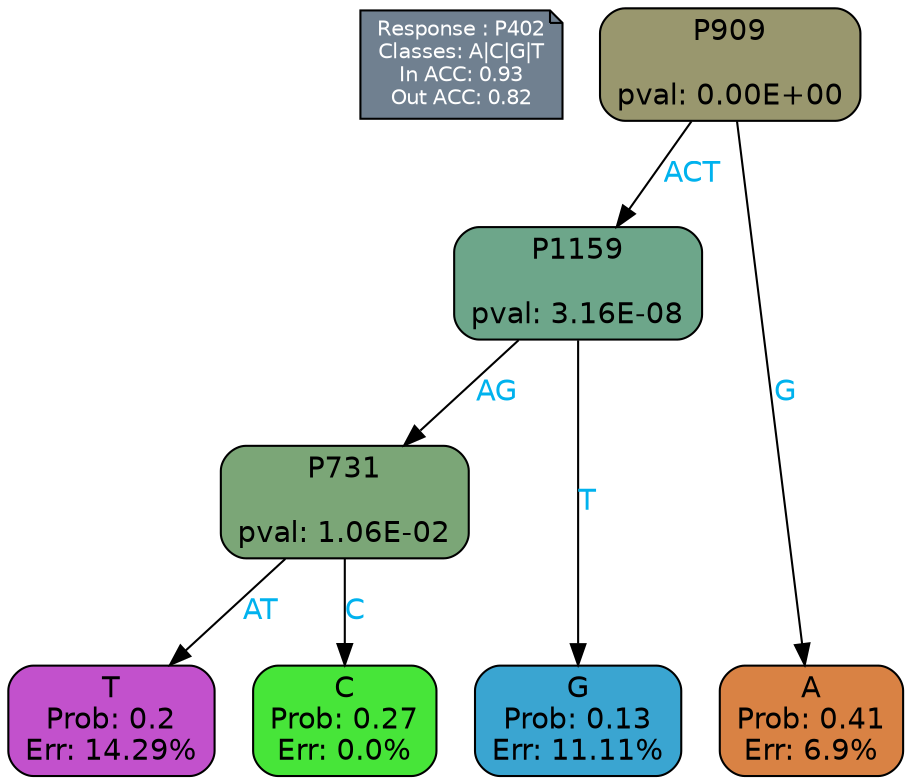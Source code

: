 digraph Tree {
node [shape=box, style="filled, rounded", color="black", fontname=helvetica] ;
graph [ranksep=equally, splines=polylines, bgcolor=transparent, dpi=600] ;
edge [fontname=helvetica] ;
LEGEND [label="Response : P402
Classes: A|C|G|T
In ACC: 0.93
Out ACC: 0.82
",shape=note,align=left,style=filled,fillcolor="slategray",fontcolor="white",fontsize=10];1 [label="P909

pval: 0.00E+00", fillcolor="#99976e"] ;
2 [label="P1159

pval: 3.16E-08", fillcolor="#6da68a"] ;
3 [label="P731

pval: 1.06E-02", fillcolor="#7ba677"] ;
4 [label="T
Prob: 0.2
Err: 14.29%", fillcolor="#c251cc"] ;
5 [label="C
Prob: 0.27
Err: 0.0%", fillcolor="#47e539"] ;
6 [label="G
Prob: 0.13
Err: 11.11%", fillcolor="#3aa5d1"] ;
7 [label="A
Prob: 0.41
Err: 6.9%", fillcolor="#d98244"] ;
1 -> 2 [label="ACT",fontcolor=deepskyblue2] ;
1 -> 7 [label="G",fontcolor=deepskyblue2] ;
2 -> 3 [label="AG",fontcolor=deepskyblue2] ;
2 -> 6 [label="T",fontcolor=deepskyblue2] ;
3 -> 4 [label="AT",fontcolor=deepskyblue2] ;
3 -> 5 [label="C",fontcolor=deepskyblue2] ;
{rank = same; 4;5;6;7;}{rank = same; LEGEND;1;}}